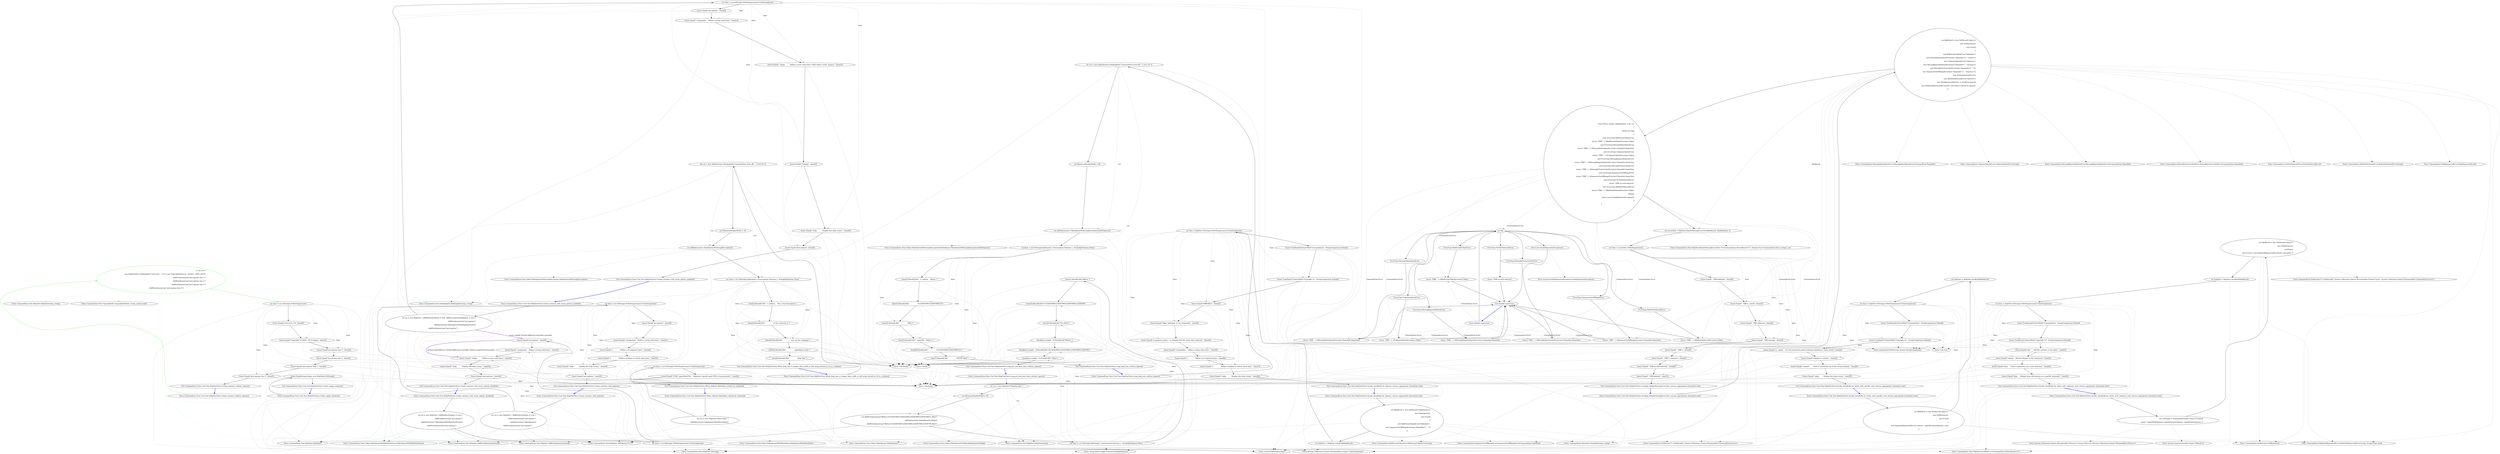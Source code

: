 digraph  {
d7 [cluster="CommandLine.Tests.Unit.Text.HelpTextTests.Create_instance_without_options()", color=green, community=0, label="-1: var sut =\r\n                new HelpText(new HeadingInfo(''Unit-tests'', ''2.0''), new CopyrightInfo(true, ''Author'', 2005, 2013))\r\n                    .AddPreOptionsLine(''pre-options line 1'')\r\n                    .AddPreOptionsLine(''pre-options line 2'')\r\n                    .AddPostOptionsLine(''post-options line 1'')\r\n                    .AddPostOptionsLine(''post-options line 2'')", span="26-31"];
d6 [cluster="CommandLine.Tests.Unit.Text.HelpTextTests.Create_instance_without_options()", label="Entry CommandLine.Tests.Unit.Text.HelpTextTests.Create_instance_without_options()", span="22-22"];
d8 [cluster="CommandLine.Tests.Unit.Text.HelpTextTests.Create_instance_without_options()", label="var lines = sut.ToString().ToNotEmptyLines()", span="34-34"];
d16 [cluster="CommandLine.Text.HelpText.HelpText(string, string)", label="Entry CommandLine.Text.HelpText.HelpText(string, string)", span="79-79"];
d17 [cluster="CommandLine.Text.HeadingInfo.HeadingInfo(string, string)", label="Entry CommandLine.Text.HeadingInfo.HeadingInfo(string, string)", span="26-26"];
d18 [cluster="CommandLine.Text.CopyrightInfo.CopyrightInfo(bool, string, params int[])", label="Entry CommandLine.Text.CopyrightInfo.CopyrightInfo(bool, string, params int[])", span="59-59"];
d19 [cluster="CommandLine.Text.HelpText.AddPreOptionsLine(string)", label="Entry CommandLine.Text.HelpText.AddPreOptionsLine(string)", span="332-332"];
d20 [cluster="CommandLine.Text.HelpText.AddPostOptionsLine(string)", label="Entry CommandLine.Text.HelpText.AddPostOptionsLine(string)", span="342-342"];
d15 [cluster="CommandLine.Tests.Unit.Text.HelpTextTests.Create_instance_without_options()", label="Exit CommandLine.Tests.Unit.Text.HelpTextTests.Create_instance_without_options()", span="22-22"];
d9 [cluster="CommandLine.Tests.Unit.Text.HelpTextTests.Create_instance_without_options()", label="Assert.Equal(''Unit-tests 2.0'', lines[0])", span="36-36"];
d4 [cluster="CommandLine.Text.HelpText.ToString()", label="Entry CommandLine.Text.HelpText.ToString()", span="436-436"];
d21 [cluster="string.ToNotEmptyLines()", label="Entry string.ToNotEmptyLines()", span="10-10"];
d10 [cluster="CommandLine.Tests.Unit.Text.HelpTextTests.Create_instance_without_options()", label="Assert.Equal(''Copyright (C) 2005 - 2013 Author'', lines[1])", span="37-37"];
d11 [cluster="CommandLine.Tests.Unit.Text.HelpTextTests.Create_instance_without_options()", label="Assert.Equal(''pre-options line 1'', lines[2])", span="38-38"];
d12 [cluster="CommandLine.Tests.Unit.Text.HelpTextTests.Create_instance_without_options()", label="Assert.Equal(''pre-options line 2'', lines[3])", span="39-39"];
d13 [cluster="CommandLine.Tests.Unit.Text.HelpTextTests.Create_instance_without_options()", label="Assert.Equal(''post-options line 1'', lines[4])", span="40-40"];
d14 [cluster="CommandLine.Tests.Unit.Text.HelpTextTests.Create_instance_without_options()", label="Assert.Equal(''post-options line 2'', lines[5])", span="41-41"];
d63 [cluster="CommandLine.Tests.Unit.Text.HelpTextTests.When_help_text_is_longer_than_width_it_will_wrap_around_as_if_in_a_column()", label="var sut = new HelpText(new HeadingInfo(''CommandLine.Tests.dll'', ''1.9.4.131''))", span="130-130"];
d78 [cluster="CommandLine.Tests.Unit.Text.HelpTextTests.Long_help_text_without_spaces()", label="var sut = new HelpText(new HeadingInfo(''CommandLine.Tests.dll'', ''1.9.4.131''))", span="150-150"];
d23 [cluster="CommandLine.Tests.Unit.Text.HelpTextTests.Create_instance_with_options()", label="var sut = new HelpText { AddDashesToOption = true }\r\n                .AddPreOptionsLine(''pre-options'')\r\n                .AddOptions(new FakeOptions())\r\n                .AddPostOptionsLine(''post-options'')", span="50-53"];
d36 [cluster="CommandLine.Tests.Unit.Text.HelpTextTests.Create_instance_with_enum_options_enabled()", label="var sut = new HelpText { AddDashesToOption = true, AddEnumValuesToHelpText = true }\r\n                .AddPreOptionsLine(''pre-options'')\r\n                .AddOptions(new FakeOptionsWithHelpTextEnum())\r\n                .AddPostOptionsLine(''post-options'')", span="72-75"];
d47 [cluster="CommandLine.Tests.Unit.Text.HelpTextTests.Create_instance_with_enum_options_disabled()", label="var sut = new HelpText { AddDashesToOption = true }\r\n                .AddPreOptionsLine(''pre-options'')\r\n                .AddOptions(new FakeOptionsWithHelpTextEnum())\r\n                .AddPostOptionsLine(''post-options'')", span="94-97"];
d93 [cluster="CommandLine.Tests.Unit.Text.HelpTextTests.Long_pre_and_post_lines_without_spaces()", label="sut.AddPreOptionsLine(''Before 0123456789012345678901234567890123456789012 After'')\r\n                .AddOptions(new FakeOptionsForHelp())\r\n                .AddPostOptionsLine(''Before 0123456789012345678901234567890123456789 After'')", span="172-174"];
d5 [cluster="Unk.Equal", label="Entry Unk.Equal", span=""];
d1 [cluster="CommandLine.Tests.Unit.Text.HelpTextTests.Create_empty_instance()", label="Assert.Equal(string.Empty, new HelpText().ToString())", span="18-18"];
d24 [cluster="CommandLine.Tests.Unit.Text.HelpTextTests.Create_instance_with_options()", label="var lines = sut.ToString().ToNotEmptyLines().TrimStringArray()", span="57-57"];
d37 [cluster="CommandLine.Tests.Unit.Text.HelpTextTests.Create_instance_with_enum_options_enabled()", label="var lines = sut.ToString().ToNotEmptyLines().TrimStringArray()", span="79-79"];
d48 [cluster="CommandLine.Tests.Unit.Text.HelpTextTests.Create_instance_with_enum_options_disabled()", label="var lines = sut.ToString().ToNotEmptyLines().TrimStringArray()", span="101-101"];
d57 [cluster="CommandLine.Tests.Unit.Text.HelpTextTests.When_defined_MetaValue_should_be_rendered()", label="var lines = sut.ToString().ToNotEmptyLines().TrimStringArray()", span="119-119"];
d66 [cluster="CommandLine.Tests.Unit.Text.HelpTextTests.When_help_text_is_longer_than_width_it_will_wrap_around_as_if_in_a_column()", label="var lines = sut.ToString().Split(new[] { Environment.NewLine }, StringSplitOptions.None)", span="135-135"];
d81 [cluster="CommandLine.Tests.Unit.Text.HelpTextTests.Long_help_text_without_spaces()", label="var lines = sut.ToString().Split(new[] { Environment.NewLine }, StringSplitOptions.None)", span="155-155"];
d94 [cluster="CommandLine.Tests.Unit.Text.HelpTextTests.Long_pre_and_post_lines_without_spaces()", label="var lines = sut.ToString().Split(new[] { Environment.NewLine }, StringSplitOptions.None)", span="177-177"];
d155 [cluster="CommandLine.Tests.Unit.Text.HelpTextTests.Invoke_AutoBuild_for_Options_returns_appropriate_formatted_text()", label="var lines = helpText.ToString().ToNotEmptyLines().TrimStringArray()", span="265-265"];
d172 [cluster="CommandLine.Tests.Unit.Text.HelpTextTests.Invoke_AutoBuild_for_Verbs_with_specific_verb_returns_appropriate_formatted_text()", label="var lines = helpText.ToString().ToNotEmptyLines().TrimStringArray()", span="294-294"];
d184 [cluster="CommandLine.Tests.Unit.Text.HelpTextTests.Invoke_AutoBuild_for_Verbs_with_unknown_verb_returns_appropriate_formatted_text()", label="var lines = helpText.ToString().ToNotEmptyLines().TrimStringArray()", span="320-320"];
d107 [cluster="CommandLine.Tests.Unit.Text.HelpTextTests.Invoking_RenderParsingErrorsText_returns_appropriate_formatted_text()", label="var lines = errorsText.ToNotEmptyLines()", span="236-236"];
d62 [cluster="CommandLine.Tests.Unit.Text.HelpTextTests.When_help_text_is_longer_than_width_it_will_wrap_around_as_if_in_a_column()", label="Entry CommandLine.Tests.Unit.Text.HelpTextTests.When_help_text_is_longer_than_width_it_will_wrap_around_as_if_in_a_column()", span="126-126"];
d64 [cluster="CommandLine.Tests.Unit.Text.HelpTextTests.When_help_text_is_longer_than_width_it_will_wrap_around_as_if_in_a_column()", label="sut.MaximumDisplayWidth = 40", span="131-131"];
d60 [cluster="CommandLine.Text.HelpText.HelpText(string)", label="Entry CommandLine.Text.HelpText.HelpText(string)", span="56-56"];
d65 [cluster="CommandLine.Tests.Unit.Text.HelpTextTests.When_help_text_is_longer_than_width_it_will_wrap_around_as_if_in_a_column()", label="sut.AddOptions(new FakeOptionsWithLongDescription())", span="132-132"];
d77 [cluster="CommandLine.Tests.Unit.Text.HelpTextTests.Long_help_text_without_spaces()", label="Entry CommandLine.Tests.Unit.Text.HelpTextTests.Long_help_text_without_spaces()", span="146-146"];
d79 [cluster="CommandLine.Tests.Unit.Text.HelpTextTests.Long_help_text_without_spaces()", label="sut.MaximumDisplayWidth = 40", span="151-151"];
d80 [cluster="CommandLine.Tests.Unit.Text.HelpTextTests.Long_help_text_without_spaces()", label="sut.AddOptions(new FakeOptionsWithLongDescriptionAndNoSpaces())", span="152-152"];
d22 [cluster="CommandLine.Tests.Unit.Text.HelpTextTests.Create_instance_with_options()", label="Entry CommandLine.Tests.Unit.Text.HelpTextTests.Create_instance_with_options()", span="46-46"];
d3 [cluster="CommandLine.Text.HelpText.HelpText()", label="Entry CommandLine.Text.HelpText.HelpText()", span="33-33"];
d32 [cluster="CommandLine.Tests.Fakes.FakeOptions.FakeOptions()", label="Entry CommandLine.Tests.Fakes.FakeOptions.FakeOptions()", span="6-6"];
d33 [cluster="CommandLine.Text.HelpText.AddOptions<T>(T)", label="Entry CommandLine.Text.HelpText.AddOptions<T>(T)", span="352-352"];
d35 [cluster="CommandLine.Tests.Unit.Text.HelpTextTests.Create_instance_with_enum_options_enabled()", label="Entry CommandLine.Tests.Unit.Text.HelpTextTests.Create_instance_with_enum_options_enabled()", span="68-68"];
d45 [cluster="CommandLine.Tests.Fakes.FakeOptionsWithHelpTextEnum.FakeOptionsWithHelpTextEnum()", label="Entry CommandLine.Tests.Fakes.FakeOptionsWithHelpTextEnum.FakeOptionsWithHelpTextEnum()", span="11-11"];
d49 [cluster="CommandLine.Tests.Unit.Text.HelpTextTests.Create_instance_with_enum_options_disabled()", label="Assert.Equal(''pre-options'', lines[0])", span="102-102"];
d46 [cluster="CommandLine.Tests.Unit.Text.HelpTextTests.Create_instance_with_enum_options_disabled()", label="Entry CommandLine.Tests.Unit.Text.HelpTextTests.Create_instance_with_enum_options_disabled()", span="90-90"];
d91 [cluster="CommandLine.Tests.Unit.Text.HelpTextTests.Long_pre_and_post_lines_without_spaces()", label="var sut = new HelpText(''Heading Info.'')", span="170-170"];
d92 [cluster="CommandLine.Tests.Unit.Text.HelpTextTests.Long_pre_and_post_lines_without_spaces()", label="sut.MaximumDisplayWidth = 40", span="171-171"];
d102 [cluster="CommandLine.Tests.Fakes.FakeOptionsForHelp.FakeOptionsForHelp()", label="Entry CommandLine.Tests.Fakes.FakeOptionsForHelp.FakeOptionsForHelp()", span="4-4"];
d25 [cluster="CommandLine.Tests.Unit.Text.HelpTextTests.Create_instance_with_options()", label="Assert.Equal(''pre-options'', lines[0])", span="58-58"];
d26 [cluster="CommandLine.Tests.Unit.Text.HelpTextTests.Create_instance_with_options()", label="Assert.Equal(''--stringvalue    Define a string value here.'', lines[1])", span="59-59"];
d27 [cluster="CommandLine.Tests.Unit.Text.HelpTextTests.Create_instance_with_options()", label="Assert.Equal(''-i               Define a int sequence here.'', lines[2])", span="60-60"];
d28 [cluster="CommandLine.Tests.Unit.Text.HelpTextTests.Create_instance_with_options()", label="Assert.Equal(''-x               Define a boolean or switch value here.'', lines[3])", span="61-61"];
d29 [cluster="CommandLine.Tests.Unit.Text.HelpTextTests.Create_instance_with_options()", label="Assert.Equal(''--help           Display this help screen.'', lines[4])", span="62-62"];
d30 [cluster="CommandLine.Tests.Unit.Text.HelpTextTests.Create_instance_with_options()", label="Assert.Equal(''post-options'', lines[5])", span="63-63"];
d38 [cluster="CommandLine.Tests.Unit.Text.HelpTextTests.Create_instance_with_enum_options_enabled()", label="Assert.Equal(''pre-options'', lines[0])", span="80-80"];
d39 [cluster="CommandLine.Tests.Unit.Text.HelpTextTests.Create_instance_with_enum_options_enabled()", label="Assert.Equal(''--stringvalue    Define a string value here.'', lines[1])", span="81-81"];
d40 [cluster="CommandLine.Tests.Unit.Text.HelpTextTests.Create_instance_with_enum_options_enabled()", label="Assert.Equal(''--shape          Define a enum value here. Valid values: Circle, Square,'', lines[2])", span="82-82"];
d41 [cluster="CommandLine.Tests.Unit.Text.HelpTextTests.Create_instance_with_enum_options_enabled()", label="Assert.Equal(''Triangle'', lines[3])", span="83-83"];
d42 [cluster="CommandLine.Tests.Unit.Text.HelpTextTests.Create_instance_with_enum_options_enabled()", label="Assert.Equal(''--help           Display this help screen.'', lines[4])", span="84-84"];
d43 [cluster="CommandLine.Tests.Unit.Text.HelpTextTests.Create_instance_with_enum_options_enabled()", label="Assert.Equal(''post-options'', lines[5])", span="85-85"];
d50 [cluster="CommandLine.Tests.Unit.Text.HelpTextTests.Create_instance_with_enum_options_disabled()", label="Assert.Equal(''--stringvalue    Define a string value here.'', lines[1])", span="103-103"];
d51 [cluster="CommandLine.Tests.Unit.Text.HelpTextTests.Create_instance_with_enum_options_disabled()", label="Assert.Equal(''--shape          Define a enum value here.'', lines[2])", span="104-104"];
d52 [cluster="CommandLine.Tests.Unit.Text.HelpTextTests.Create_instance_with_enum_options_disabled()", label="Assert.Equal(''--help           Display this help screen.'', lines[3])", span="105-105"];
d53 [cluster="CommandLine.Tests.Unit.Text.HelpTextTests.Create_instance_with_enum_options_disabled()", label="Assert.Equal(''post-options'', lines[4])", span="106-106"];
d58 [cluster="CommandLine.Tests.Unit.Text.HelpTextTests.When_defined_MetaValue_should_be_rendered()", label="Assert.Equal(''i FILE, input-file=FILE    Required. Specify input FILE to be processed.'', lines[2])", span="121-121"];
d108 [cluster="CommandLine.Tests.Unit.Text.HelpTextTests.Invoking_RenderParsingErrorsText_returns_appropriate_formatted_text()", label="Assert.Equal(''  ERR badtoken'', lines[0])", span="238-238"];
d109 [cluster="CommandLine.Tests.Unit.Text.HelpTextTests.Invoking_RenderParsingErrorsText_returns_appropriate_formatted_text()", label="Assert.Equal(''  ERR x, switch'', lines[1])", span="239-239"];
d110 [cluster="CommandLine.Tests.Unit.Text.HelpTextTests.Invoking_RenderParsingErrorsText_returns_appropriate_formatted_text()", label="Assert.Equal(''  ERR unknown'', lines[2])", span="240-240"];
d111 [cluster="CommandLine.Tests.Unit.Text.HelpTextTests.Invoking_RenderParsingErrorsText_returns_appropriate_formatted_text()", label="Assert.Equal(''  ERR missing'', lines[3])", span="241-241"];
d112 [cluster="CommandLine.Tests.Unit.Text.HelpTextTests.Invoking_RenderParsingErrorsText_returns_appropriate_formatted_text()", label="Assert.Equal(''  ERR z'', lines[4])", span="242-242"];
d113 [cluster="CommandLine.Tests.Unit.Text.HelpTextTests.Invoking_RenderParsingErrorsText_returns_appropriate_formatted_text()", label="Assert.Equal(''  ERR s, sequence'', lines[5])", span="243-243"];
d114 [cluster="CommandLine.Tests.Unit.Text.HelpTextTests.Invoking_RenderParsingErrorsText_returns_appropriate_formatted_text()", label="Assert.Equal(''  ERR no-verb-selected'', lines[6])", span="244-244"];
d115 [cluster="CommandLine.Tests.Unit.Text.HelpTextTests.Invoking_RenderParsingErrorsText_returns_appropriate_formatted_text()", label="Assert.Equal(''  ERR badverb'', lines[7])", span="245-245"];
d158 [cluster="CommandLine.Tests.Unit.Text.HelpTextTests.Invoke_AutoBuild_for_Options_returns_appropriate_formatted_text()", label="Assert.Equal(''ERROR(S):'', lines[2])", span="269-269"];
d159 [cluster="CommandLine.Tests.Unit.Text.HelpTextTests.Invoke_AutoBuild_for_Options_returns_appropriate_formatted_text()", label="Assert.Equal(''Token 'badtoken' is not recognized.'', lines[3])", span="270-270"];
d160 [cluster="CommandLine.Tests.Unit.Text.HelpTextTests.Invoke_AutoBuild_for_Options_returns_appropriate_formatted_text()", label="Assert.Equal(''A sequence option 'i' is defined with few items than required.'', lines[4])", span="271-271"];
d161 [cluster="CommandLine.Tests.Unit.Text.HelpTextTests.Invoke_AutoBuild_for_Options_returns_appropriate_formatted_text()", label="Assert.Equal(''--stringvalue    Define a string value here.'', lines[5])", span="272-272"];
d162 [cluster="CommandLine.Tests.Unit.Text.HelpTextTests.Invoke_AutoBuild_for_Options_returns_appropriate_formatted_text()", label="Assert.Equal(''-i               Define a int sequence here.'', lines[6])", span="273-273"];
d163 [cluster="CommandLine.Tests.Unit.Text.HelpTextTests.Invoke_AutoBuild_for_Options_returns_appropriate_formatted_text()", label="Assert.Equal(''-x               Define a boolean or switch value here.'', lines[7])", span="274-274"];
d164 [cluster="CommandLine.Tests.Unit.Text.HelpTextTests.Invoke_AutoBuild_for_Options_returns_appropriate_formatted_text()", label="Assert.Equal(''--help           Display this help screen.'', lines[8])", span="275-275"];
d175 [cluster="CommandLine.Tests.Unit.Text.HelpTextTests.Invoke_AutoBuild_for_Verbs_with_specific_verb_returns_appropriate_formatted_text()", label="Assert.Equal(''-p, --patch    Use the interactive patch selection interface to chose which'', lines[2])", span="298-298"];
d176 [cluster="CommandLine.Tests.Unit.Text.HelpTextTests.Invoke_AutoBuild_for_Verbs_with_specific_verb_returns_appropriate_formatted_text()", label="Assert.Equal(''changes to commit.'', lines[3])", span="299-299"];
d177 [cluster="CommandLine.Tests.Unit.Text.HelpTextTests.Invoke_AutoBuild_for_Verbs_with_specific_verb_returns_appropriate_formatted_text()", label="Assert.Equal(''--amend        Used to amend the tip of the current branch.'', lines[4])", span="300-300"];
d178 [cluster="CommandLine.Tests.Unit.Text.HelpTextTests.Invoke_AutoBuild_for_Verbs_with_specific_verb_returns_appropriate_formatted_text()", label="Assert.Equal(''--help         Display this help screen.'', lines[5])", span="301-301"];
d187 [cluster="CommandLine.Tests.Unit.Text.HelpTextTests.Invoke_AutoBuild_for_Verbs_with_unknown_verb_returns_appropriate_formatted_text()", label="Assert.Equal(''add       Add file contents to the index.'', lines[2])", span="324-324"];
d188 [cluster="CommandLine.Tests.Unit.Text.HelpTextTests.Invoke_AutoBuild_for_Verbs_with_unknown_verb_returns_appropriate_formatted_text()", label="Assert.Equal(''commit    Record changes to the repository.'', lines[3])", span="325-325"];
d189 [cluster="CommandLine.Tests.Unit.Text.HelpTextTests.Invoke_AutoBuild_for_Verbs_with_unknown_verb_returns_appropriate_formatted_text()", label="Assert.Equal(''clone     Clone a repository into a new directory.'', lines[4])", span="326-326"];
d190 [cluster="CommandLine.Tests.Unit.Text.HelpTextTests.Invoke_AutoBuild_for_Verbs_with_unknown_verb_returns_appropriate_formatted_text()", label="Assert.Equal(''help      Display more information on a specific command.'', lines[5])", span="327-327"];
d0 [cluster="CommandLine.Tests.Unit.Text.HelpTextTests.Create_empty_instance()", label="Entry CommandLine.Tests.Unit.Text.HelpTextTests.Create_empty_instance()", span="16-16"];
d2 [cluster="CommandLine.Tests.Unit.Text.HelpTextTests.Create_empty_instance()", label="Exit CommandLine.Tests.Unit.Text.HelpTextTests.Create_empty_instance()", span="16-16"];
d34 [cluster="System.Collections.Generic.IEnumerable<string>.TrimStringArray()", label="Entry System.Collections.Generic.IEnumerable<string>.TrimStringArray()", span="15-15"];
d56 [cluster="CommandLine.Tests.Unit.Text.HelpTextTests.When_defined_MetaValue_should_be_rendered()", label="var sut = new HelpText(''Meta Value.'')\r\n                .AddOptions(new FakeOptionsWithMetaValue())", span="115-116"];
d67 [cluster="CommandLine.Tests.Unit.Text.HelpTextTests.When_help_text_is_longer_than_width_it_will_wrap_around_as_if_in_a_column()", label="lines[2].Should().Be(''  v, verbose    This is the description'')", span="136-136"];
d74 [cluster="string.Split(string[], System.StringSplitOptions)", label="Entry string.Split(string[], System.StringSplitOptions)", span="0-0"];
d68 [cluster="CommandLine.Tests.Unit.Text.HelpTextTests.When_help_text_is_longer_than_width_it_will_wrap_around_as_if_in_a_column()", label="lines[3].Should().Be(''                of the verbosity to '')", span="138-138"];
d69 [cluster="CommandLine.Tests.Unit.Text.HelpTextTests.When_help_text_is_longer_than_width_it_will_wrap_around_as_if_in_a_column()", label="lines[4].Should().Be(''                test out the wrapping '')", span="139-139"];
d70 [cluster="CommandLine.Tests.Unit.Text.HelpTextTests.When_help_text_is_longer_than_width_it_will_wrap_around_as_if_in_a_column()", label="lines[5].Should().Be(''                capabilities of the '')", span="140-140"];
d71 [cluster="CommandLine.Tests.Unit.Text.HelpTextTests.When_help_text_is_longer_than_width_it_will_wrap_around_as_if_in_a_column()", label="lines[6].Should().Be(''                Help Text.'')", span="141-141"];
d82 [cluster="CommandLine.Tests.Unit.Text.HelpTextTests.Long_help_text_without_spaces()", label="lines[2].Should().Be(''  v, verbose    Before '')", span="156-156"];
d83 [cluster="CommandLine.Tests.Unit.Text.HelpTextTests.Long_help_text_without_spaces()", label="lines[3].Should().Be(''                012345678901234567890123'')", span="157-157"];
d84 [cluster="CommandLine.Tests.Unit.Text.HelpTextTests.Long_help_text_without_spaces()", label="lines[4].Should().Be(''                After'')", span="158-158"];
d85 [cluster="CommandLine.Tests.Unit.Text.HelpTextTests.Long_help_text_without_spaces()", label="lines[5].Should().Be(''  input-file    Before '')", span="159-159"];
d86 [cluster="CommandLine.Tests.Unit.Text.HelpTextTests.Long_help_text_without_spaces()", label="lines[6].Should().Be(''                012345678901234567890123'')", span="160-160"];
d87 [cluster="CommandLine.Tests.Unit.Text.HelpTextTests.Long_help_text_without_spaces()", label="lines[7].Should().Be(''                456789 After'')", span="161-161"];
d95 [cluster="CommandLine.Tests.Unit.Text.HelpTextTests.Long_pre_and_post_lines_without_spaces()", label="lines[1].Should().Be(''Before '')", span="178-178"];
d96 [cluster="CommandLine.Tests.Unit.Text.HelpTextTests.Long_pre_and_post_lines_without_spaces()", label="lines[2].Should().Be(''0123456789012345678901234567890123456789'')", span="179-179"];
d97 [cluster="CommandLine.Tests.Unit.Text.HelpTextTests.Long_pre_and_post_lines_without_spaces()", label="lines[3].Should().Be(''012 After'')", span="180-180"];
d98 [cluster="CommandLine.Tests.Unit.Text.HelpTextTests.Long_pre_and_post_lines_without_spaces()", label="lines[lines.Length - 3].Should().Be(''Before '')", span="181-181"];
d99 [cluster="CommandLine.Tests.Unit.Text.HelpTextTests.Long_pre_and_post_lines_without_spaces()", label="lines[lines.Length - 2].Should().Be(''0123456789012345678901234567890123456789'')", span="182-182"];
d100 [cluster="CommandLine.Tests.Unit.Text.HelpTextTests.Long_pre_and_post_lines_without_spaces()", label="lines[lines.Length - 1].Should().Be('' After'')", span="183-183"];
d154 [cluster="CommandLine.Tests.Unit.Text.HelpTextTests.Invoke_AutoBuild_for_Options_returns_appropriate_formatted_text()", label="var helpText = HelpText.AutoBuild(fakeResult)", span="262-262"];
d156 [cluster="CommandLine.Tests.Unit.Text.HelpTextTests.Invoke_AutoBuild_for_Options_returns_appropriate_formatted_text()", label="Assert.True(lines[0].StartsWith(''CommandLine'', StringComparison.Ordinal))", span="267-267"];
d157 [cluster="CommandLine.Tests.Unit.Text.HelpTextTests.Invoke_AutoBuild_for_Options_returns_appropriate_formatted_text()", label="Assert.True(lines[1].StartsWith(''Copyright (c)'', StringComparison.Ordinal))", span="268-268"];
d171 [cluster="CommandLine.Tests.Unit.Text.HelpTextTests.Invoke_AutoBuild_for_Verbs_with_specific_verb_returns_appropriate_formatted_text()", label="var helpText = HelpText.AutoBuild(fakeResult)", span="291-291"];
d173 [cluster="CommandLine.Tests.Unit.Text.HelpTextTests.Invoke_AutoBuild_for_Verbs_with_specific_verb_returns_appropriate_formatted_text()", label="Assert.True(lines[0].StartsWith(''CommandLine'', StringComparison.Ordinal))", span="296-296"];
d174 [cluster="CommandLine.Tests.Unit.Text.HelpTextTests.Invoke_AutoBuild_for_Verbs_with_specific_verb_returns_appropriate_formatted_text()", label="Assert.True(lines[1].StartsWith(''Copyright (c)'', StringComparison.Ordinal))", span="297-297"];
d183 [cluster="CommandLine.Tests.Unit.Text.HelpTextTests.Invoke_AutoBuild_for_Verbs_with_unknown_verb_returns_appropriate_formatted_text()", label="var helpText = HelpText.AutoBuild(fakeResult)", span="317-317"];
d185 [cluster="CommandLine.Tests.Unit.Text.HelpTextTests.Invoke_AutoBuild_for_Verbs_with_unknown_verb_returns_appropriate_formatted_text()", label="Assert.True(lines[0].StartsWith(''CommandLine'', StringComparison.Ordinal))", span="322-322"];
d186 [cluster="CommandLine.Tests.Unit.Text.HelpTextTests.Invoke_AutoBuild_for_Verbs_with_unknown_verb_returns_appropriate_formatted_text()", label="Assert.True(lines[1].StartsWith(''Copyright (c)'', StringComparison.Ordinal))", span="323-323"];
d106 [cluster="CommandLine.Tests.Unit.Text.HelpTextTests.Invoking_RenderParsingErrorsText_returns_appropriate_formatted_text()", label="var errorsText = HelpText.RenderParsingErrorsText(fakeResult, fakeRenderer, 2)", span="233-233"];
d72 [cluster="CommandLine.Tests.Unit.Text.HelpTextTests.When_help_text_is_longer_than_width_it_will_wrap_around_as_if_in_a_column()", label="Exit CommandLine.Tests.Unit.Text.HelpTextTests.When_help_text_is_longer_than_width_it_will_wrap_around_as_if_in_a_column()", span="126-126"];
d73 [cluster="CommandLine.Tests.Fakes.FakeOptionsWithLongDescription.FakeOptionsWithLongDescription()", label="Entry CommandLine.Tests.Fakes.FakeOptionsWithLongDescription.FakeOptionsWithLongDescription()", span="22-22"];
d88 [cluster="CommandLine.Tests.Unit.Text.HelpTextTests.Long_help_text_without_spaces()", label="Exit CommandLine.Tests.Unit.Text.HelpTextTests.Long_help_text_without_spaces()", span="146-146"];
d89 [cluster="CommandLine.Tests.Fakes.FakeOptionsWithLongDescriptionAndNoSpaces.FakeOptionsWithLongDescriptionAndNoSpaces()", label="Entry CommandLine.Tests.Fakes.FakeOptionsWithLongDescriptionAndNoSpaces.FakeOptionsWithLongDescriptionAndNoSpaces()", span="31-31"];
d31 [cluster="CommandLine.Tests.Unit.Text.HelpTextTests.Create_instance_with_options()", label="Exit CommandLine.Tests.Unit.Text.HelpTextTests.Create_instance_with_options()", span="46-46"];
d153 [cluster="CommandLine.Tests.Unit.Text.HelpTextTests.Invoke_AutoBuild_for_Options_returns_appropriate_formatted_text()", label="var fakeResult = new NotParsed<FakeOptions>(\r\n                new FakeOptions(),\r\n                new Error[]\r\n                    {\r\n                        new BadFormatTokenError(''badtoken''),\r\n                        new SequenceOutOfRangeError(new NameInfo(''i'', ''''))\r\n                    })", span="253-259"];
d44 [cluster="CommandLine.Tests.Unit.Text.HelpTextTests.Create_instance_with_enum_options_enabled()", label="Exit CommandLine.Tests.Unit.Text.HelpTextTests.Create_instance_with_enum_options_enabled()", span="68-68"];
d54 [cluster="CommandLine.Tests.Unit.Text.HelpTextTests.Create_instance_with_enum_options_disabled()", label="Exit CommandLine.Tests.Unit.Text.HelpTextTests.Create_instance_with_enum_options_disabled()", span="90-90"];
d90 [cluster="CommandLine.Tests.Unit.Text.HelpTextTests.Long_pre_and_post_lines_without_spaces()", label="Entry CommandLine.Tests.Unit.Text.HelpTextTests.Long_pre_and_post_lines_without_spaces()", span="166-166"];
d59 [cluster="CommandLine.Tests.Unit.Text.HelpTextTests.When_defined_MetaValue_should_be_rendered()", label="Exit CommandLine.Tests.Unit.Text.HelpTextTests.When_defined_MetaValue_should_be_rendered()", span="111-111"];
d116 [cluster="CommandLine.Tests.Unit.Text.HelpTextTests.Invoking_RenderParsingErrorsText_returns_appropriate_formatted_text()", label="Exit CommandLine.Tests.Unit.Text.HelpTextTests.Invoking_RenderParsingErrorsText_returns_appropriate_formatted_text()", span="189-189"];
d165 [cluster="CommandLine.Tests.Unit.Text.HelpTextTests.Invoke_AutoBuild_for_Options_returns_appropriate_formatted_text()", label="Exit CommandLine.Tests.Unit.Text.HelpTextTests.Invoke_AutoBuild_for_Options_returns_appropriate_formatted_text()", span="250-250"];
d179 [cluster="CommandLine.Tests.Unit.Text.HelpTextTests.Invoke_AutoBuild_for_Verbs_with_specific_verb_returns_appropriate_formatted_text()", label="Exit CommandLine.Tests.Unit.Text.HelpTextTests.Invoke_AutoBuild_for_Verbs_with_specific_verb_returns_appropriate_formatted_text()", span="280-280"];
d191 [cluster="CommandLine.Tests.Unit.Text.HelpTextTests.Invoke_AutoBuild_for_Verbs_with_unknown_verb_returns_appropriate_formatted_text()", label="Exit CommandLine.Tests.Unit.Text.HelpTextTests.Invoke_AutoBuild_for_Verbs_with_unknown_verb_returns_appropriate_formatted_text()", span="306-306"];
d55 [cluster="CommandLine.Tests.Unit.Text.HelpTextTests.When_defined_MetaValue_should_be_rendered()", label="Entry CommandLine.Tests.Unit.Text.HelpTextTests.When_defined_MetaValue_should_be_rendered()", span="111-111"];
d61 [cluster="CommandLine.Tests.Fakes.FakeOptionsWithMetaValue.FakeOptionsWithMetaValue()", label="Entry CommandLine.Tests.Fakes.FakeOptionsWithMetaValue.FakeOptionsWithMetaValue()", span="4-4"];
d75 [cluster="Unk.Should", label="Entry Unk.Should", span=""];
d76 [cluster="Unk.Be", label="Entry Unk.Be", span=""];
d101 [cluster="CommandLine.Tests.Unit.Text.HelpTextTests.Long_pre_and_post_lines_without_spaces()", label="Exit CommandLine.Tests.Unit.Text.HelpTextTests.Long_pre_and_post_lines_without_spaces()", span="166-166"];
d166 [cluster="CommandLine.Text.HelpText.AutoBuild<T>(CommandLine.ParserResult<T>)", label="Entry CommandLine.Text.HelpText.AutoBuild<T>(CommandLine.ParserResult<T>)", span="257-257"];
d167 [cluster="string.StartsWith(string, System.StringComparison)", label="Entry string.StartsWith(string, System.StringComparison)", span="0-0"];
d168 [cluster="Unk.True", label="Entry Unk.True", span=""];
d170 [cluster="CommandLine.Tests.Unit.Text.HelpTextTests.Invoke_AutoBuild_for_Verbs_with_specific_verb_returns_appropriate_formatted_text()", label="var fakeResult = new NotParsed<object>(\r\n                new NullInstance(),\r\n                new Error[]\r\n                    {\r\n                        new HelpVerbRequestedError(''commit'', typeof(CommitOptions), true)\r\n                    })", span="283-288"];
d182 [cluster="CommandLine.Tests.Unit.Text.HelpTextTests.Invoke_AutoBuild_for_Verbs_with_unknown_verb_returns_appropriate_formatted_text()", label="var fakeResult = new NotParsed<object>(\r\n                new NullInstance(),\r\n                verbTypes,\r\n                new Error[] { new HelpVerbRequestedError(null, null, false) })", span="311-314"];
d104 [cluster="CommandLine.Tests.Unit.Text.HelpTextTests.Invoking_RenderParsingErrorsText_returns_appropriate_formatted_text()", label="var fakeResult = new NotParsed<object>(\r\n                new NullInstance(),\r\n                new Error[]\r\n                    {\r\n                        new BadFormatTokenError(''badtoken''),\r\n                        new MissingValueOptionError(new NameInfo(''x'', ''switch'')),\r\n                        new UnknownOptionError(''unknown''),\r\n                        new MissingRequiredOptionError(new NameInfo('''', ''missing'')),\r\n                        new MutuallyExclusiveSetError(new NameInfo(''z'', '''')),\r\n                        new SequenceOutOfRangeError(new NameInfo(''s'', ''sequence'')),\r\n                        new NoVerbSelectedError(),\r\n                        new BadVerbSelectedError(''badverb''),\r\n                        new HelpRequestedError(), // should be ignored\r\n                        new HelpVerbRequestedError(null, null, false) // should be ignored \r\n                    })", span="192-206"];
d105 [cluster="CommandLine.Tests.Unit.Text.HelpTextTests.Invoking_RenderParsingErrorsText_returns_appropriate_formatted_text()", label="Func<Error, string> fakeRenderer = err =>\r\n                {\r\n                    switch (err.Tag)\r\n                    {\r\n                        case ErrorType.BadFormatTokenError:\r\n                            return ''ERR '' + ((BadFormatTokenError)err).Token;\r\n                        case ErrorType.MissingValueOptionError:\r\n                            return ''ERR '' + ((MissingValueOptionError)err).NameInfo.NameText;\r\n                        case ErrorType.UnknownOptionError:\r\n                            return ''ERR '' + ((UnknownOptionError)err).Token;\r\n                        case ErrorType.MissingRequiredOptionError:\r\n                            return ''ERR '' + ((MissingRequiredOptionError)err).NameInfo.NameText;\r\n                        case ErrorType.MutuallyExclusiveSetError:\r\n                            return ''ERR '' + ((MutuallyExclusiveSetError)err).NameInfo.NameText;\r\n                        case ErrorType.SequenceOutOfRangeError:\r\n                            return ''ERR '' + ((SequenceOutOfRangeError)err).NameInfo.NameText;\r\n                        case ErrorType.NoVerbSelectedError:\r\n                            return ''ERR no-verb-selected'';\r\n                        case ErrorType.BadVerbSelectedError:\r\n                            return ''ERR '' + ((BadVerbSelectedError)err).Token;\r\n                        default:\r\n                            throw new InvalidOperationException();\r\n                    }\r\n                }", span="207-230"];
d130 [cluster="CommandLine.Text.HelpText.RenderParsingErrorsText<T>(CommandLine.ParserResult<T>, System.Func<CommandLine.Error, string>, int)", label="Entry CommandLine.Text.HelpText.RenderParsingErrorsText<T>(CommandLine.ParserResult<T>, System.Func<CommandLine.Error, string>, int)", span="408-408"];
d152 [cluster="CommandLine.Tests.Unit.Text.HelpTextTests.Invoke_AutoBuild_for_Options_returns_appropriate_formatted_text()", label="Entry CommandLine.Tests.Unit.Text.HelpTextTests.Invoke_AutoBuild_for_Options_returns_appropriate_formatted_text()", span="250-250"];
d117 [cluster="CommandLine.NotParsed<T>.NotParsed(T, System.Collections.Generic.IEnumerable<CommandLine.Error>)", label="Entry CommandLine.NotParsed<T>.NotParsed(T, System.Collections.Generic.IEnumerable<CommandLine.Error>)", span="142-142"];
d119 [cluster="CommandLine.BadFormatTokenError.BadFormatTokenError(string)", label="Entry CommandLine.BadFormatTokenError.BadFormatTokenError(string)", span="196-196"];
d125 [cluster="CommandLine.SequenceOutOfRangeError.SequenceOutOfRangeError(CommandLine.NameInfo)", label="Entry CommandLine.SequenceOutOfRangeError.SequenceOutOfRangeError(CommandLine.NameInfo)", span="324-324"];
d121 [cluster="CommandLine.NameInfo.NameInfo(string, string)", label="Entry CommandLine.NameInfo.NameInfo(string, string)", span="20-20"];
d103 [cluster="CommandLine.Tests.Unit.Text.HelpTextTests.Invoking_RenderParsingErrorsText_returns_appropriate_formatted_text()", label="Entry CommandLine.Tests.Unit.Text.HelpTextTests.Invoking_RenderParsingErrorsText_returns_appropriate_formatted_text()", span="189-189"];
d169 [cluster="CommandLine.Tests.Unit.Text.HelpTextTests.Invoke_AutoBuild_for_Verbs_with_specific_verb_returns_appropriate_formatted_text()", label="Entry CommandLine.Tests.Unit.Text.HelpTextTests.Invoke_AutoBuild_for_Verbs_with_specific_verb_returns_appropriate_formatted_text()", span="280-280"];
d180 [cluster="CommandLine.Tests.Unit.Text.HelpTextTests.Invoke_AutoBuild_for_Verbs_with_unknown_verb_returns_appropriate_formatted_text()", label="Entry CommandLine.Tests.Unit.Text.HelpTextTests.Invoke_AutoBuild_for_Verbs_with_unknown_verb_returns_appropriate_formatted_text()", span="306-306"];
d118 [cluster="CommandLine.NullInstance.NullInstance()", label="Entry CommandLine.NullInstance.NullInstance()", span="9-9"];
d129 [cluster="CommandLine.HelpVerbRequestedError.HelpVerbRequestedError(string, System.Type, bool)", label="Entry CommandLine.HelpVerbRequestedError.HelpVerbRequestedError(string, System.Type, bool)", span="372-372"];
d181 [cluster="CommandLine.Tests.Unit.Text.HelpTextTests.Invoke_AutoBuild_for_Verbs_with_unknown_verb_returns_appropriate_formatted_text()", label="var verbTypes = Enumerable.Empty<Type>().Concat(\r\n                new[] { typeof(AddOptions), typeof(CommitOptions), typeof(CloneOptions) })", span="309-310"];
d194 [cluster="CommandLine.NotParsed<T>.NotParsed(T, System.Collections.Generic.IEnumerable<System.Type>, System.Collections.Generic.IEnumerable<CommandLine.Error>)", label="Entry CommandLine.NotParsed<T>.NotParsed(T, System.Collections.Generic.IEnumerable<System.Type>, System.Collections.Generic.IEnumerable<CommandLine.Error>)", span="136-136"];
d120 [cluster="CommandLine.MissingValueOptionError.MissingValueOptionError(CommandLine.NameInfo)", label="Entry CommandLine.MissingValueOptionError.MissingValueOptionError(CommandLine.NameInfo)", span="269-269"];
d122 [cluster="CommandLine.UnknownOptionError.UnknownOptionError(string)", label="Entry CommandLine.UnknownOptionError.UnknownOptionError(string)", span="280-280"];
d123 [cluster="CommandLine.MissingRequiredOptionError.MissingRequiredOptionError(CommandLine.NameInfo)", label="Entry CommandLine.MissingRequiredOptionError.MissingRequiredOptionError(CommandLine.NameInfo)", span="291-291"];
d124 [cluster="CommandLine.MutuallyExclusiveSetError.MutuallyExclusiveSetError(CommandLine.NameInfo)", label="Entry CommandLine.MutuallyExclusiveSetError.MutuallyExclusiveSetError(CommandLine.NameInfo)", span="302-302"];
d126 [cluster="CommandLine.NoVerbSelectedError.NoVerbSelectedError()", label="Entry CommandLine.NoVerbSelectedError.NoVerbSelectedError()", span="410-410"];
d127 [cluster="CommandLine.BadVerbSelectedError.BadVerbSelectedError(string)", label="Entry CommandLine.BadVerbSelectedError.BadVerbSelectedError(string)", span="346-346"];
d128 [cluster="CommandLine.HelpRequestedError.HelpRequestedError()", label="Entry CommandLine.HelpRequestedError.HelpRequestedError()", span="357-357"];
d132 [cluster="lambda expression", label="err.Tag", span="209-209"];
d134 [cluster="lambda expression", label="return ''ERR '' + ((BadFormatTokenError)err).Token;", span="212-212"];
d136 [cluster="lambda expression", label="return ''ERR '' + ((MissingValueOptionError)err).NameInfo.NameText;", span="214-214"];
d138 [cluster="lambda expression", label="return ''ERR '' + ((UnknownOptionError)err).Token;", span="216-216"];
d140 [cluster="lambda expression", label="return ''ERR '' + ((MissingRequiredOptionError)err).NameInfo.NameText;", span="218-218"];
d142 [cluster="lambda expression", label="return ''ERR '' + ((MutuallyExclusiveSetError)err).NameInfo.NameText;", span="220-220"];
d144 [cluster="lambda expression", label="return ''ERR '' + ((SequenceOutOfRangeError)err).NameInfo.NameText;", span="222-222"];
d148 [cluster="lambda expression", label="return ''ERR '' + ((BadVerbSelectedError)err).Token;", span="226-226"];
d192 [cluster="System.Linq.Enumerable.Empty<TResult>()", label="Entry System.Linq.Enumerable.Empty<TResult>()", span="0-0"];
d193 [cluster="System.Collections.Generic.IEnumerable<TSource>.Concat<TSource>(System.Collections.Generic.IEnumerable<TSource>)", label="Entry System.Collections.Generic.IEnumerable<TSource>.Concat<TSource>(System.Collections.Generic.IEnumerable<TSource>)", span="0-0"];
d131 [cluster="lambda expression", label="Entry lambda expression", span="207-230"];
d133 [cluster="lambda expression", label="ErrorType.BadFormatTokenError", span="211-211"];
d135 [cluster="lambda expression", label="ErrorType.MissingValueOptionError", span="213-213"];
d137 [cluster="lambda expression", label="ErrorType.UnknownOptionError", span="215-215"];
d139 [cluster="lambda expression", label="ErrorType.MissingRequiredOptionError", span="217-217"];
d141 [cluster="lambda expression", label="ErrorType.MutuallyExclusiveSetError", span="219-219"];
d143 [cluster="lambda expression", label="ErrorType.SequenceOutOfRangeError", span="221-221"];
d145 [cluster="lambda expression", label="ErrorType.NoVerbSelectedError", span="223-223"];
d147 [cluster="lambda expression", label="ErrorType.BadVerbSelectedError", span="225-225"];
d149 [cluster="lambda expression", label="throw new InvalidOperationException();", span="228-228"];
d150 [cluster="lambda expression", label="Exit lambda expression", span="207-230"];
d146 [cluster="lambda expression", label="return ''ERR no-verb-selected'';", span="224-224"];
d151 [cluster="System.InvalidOperationException.InvalidOperationException()", label="Entry System.InvalidOperationException.InvalidOperationException()", span="0-0"];
d7 -> d8  [color=green, key=0, style=solid];
d7 -> d16  [color=green, key=2, style=dotted];
d7 -> d17  [color=green, key=2, style=dotted];
d7 -> d18  [color=green, key=2, style=dotted];
d7 -> d19  [color=green, key=2, style=dotted];
d7 -> d20  [color=green, key=2, style=dotted];
d6 -> d7  [color=green, key=0, style=solid];
d8 -> d9  [key=0, style=solid];
d8 -> d4  [key=2, style=dotted];
d8 -> d21  [key=2, style=dotted];
d8 -> d10  [color=darkseagreen4, key=1, label=lines, style=dashed];
d8 -> d11  [color=darkseagreen4, key=1, label=lines, style=dashed];
d8 -> d12  [color=darkseagreen4, key=1, label=lines, style=dashed];
d8 -> d13  [color=darkseagreen4, key=1, label=lines, style=dashed];
d8 -> d14  [color=darkseagreen4, key=1, label=lines, style=dashed];
d15 -> d6  [color=blue, key=0, style=bold];
d9 -> d10  [key=0, style=solid];
d9 -> d5  [key=2, style=dotted];
d10 -> d11  [key=0, style=solid];
d10 -> d5  [key=2, style=dotted];
d11 -> d12  [key=0, style=solid];
d11 -> d5  [key=2, style=dotted];
d12 -> d13  [key=0, style=solid];
d12 -> d5  [key=2, style=dotted];
d13 -> d14  [key=0, style=solid];
d13 -> d5  [key=2, style=dotted];
d14 -> d15  [key=0, style=solid];
d14 -> d5  [key=2, style=dotted];
d63 -> d17  [key=2, style=dotted];
d63 -> d64  [key=0, style=solid];
d63 -> d60  [key=2, style=dotted];
d63 -> d65  [color=darkseagreen4, key=1, label=sut, style=dashed];
d63 -> d66  [color=darkseagreen4, key=1, label=sut, style=dashed];
d78 -> d17  [key=2, style=dotted];
d78 -> d79  [key=0, style=solid];
d78 -> d60  [key=2, style=dotted];
d78 -> d80  [color=darkseagreen4, key=1, label=sut, style=dashed];
d78 -> d81  [color=darkseagreen4, key=1, label=sut, style=dashed];
d23 -> d19  [key=2, style=dotted];
d23 -> d20  [key=2, style=dotted];
d23 -> d24  [key=0, style=solid];
d23 -> d3  [key=2, style=dotted];
d23 -> d32  [key=2, style=dotted];
d23 -> d33  [key=2, style=dotted];
d36 -> d19  [key=2, style=dotted];
d36 -> d20  [key=2, style=dotted];
d36 -> d37  [key=0, style=solid];
d36 -> d3  [key=2, style=dotted];
d36 -> d45  [key=2, style=dotted];
d36 -> d33  [key=2, style=dotted];
d36 -> d49  [color=darkorchid, key=3, label="Local variable System.Reflection.Assembly assembly", style=bold];
d47 -> d19  [key=2, style=dotted];
d47 -> d20  [key=2, style=dotted];
d47 -> d48  [key=0, style=solid];
d47 -> d3  [key=2, style=dotted];
d47 -> d45  [key=2, style=dotted];
d47 -> d33  [key=2, style=dotted];
d93 -> d19  [key=2, style=dotted];
d93 -> d20  [key=2, style=dotted];
d93 -> d94  [key=0, style=solid];
d93 -> d102  [key=2, style=dotted];
d93 -> d33  [key=2, style=dotted];
d1 -> d4  [key=2, style=dotted];
d1 -> d5  [key=2, style=dotted];
d1 -> d2  [key=0, style=solid];
d1 -> d3  [key=2, style=dotted];
d24 -> d4  [key=2, style=dotted];
d24 -> d21  [key=2, style=dotted];
d24 -> d25  [key=0, style=solid];
d24 -> d34  [key=2, style=dotted];
d24 -> d26  [color=darkseagreen4, key=1, label=lines, style=dashed];
d24 -> d27  [color=darkseagreen4, key=1, label=lines, style=dashed];
d24 -> d28  [color=darkseagreen4, key=1, label=lines, style=dashed];
d24 -> d29  [color=darkseagreen4, key=1, label=lines, style=dashed];
d24 -> d30  [color=darkseagreen4, key=1, label=lines, style=dashed];
d37 -> d4  [key=2, style=dotted];
d37 -> d21  [key=2, style=dotted];
d37 -> d38  [key=0, style=solid];
d37 -> d34  [key=2, style=dotted];
d37 -> d39  [color=darkseagreen4, key=1, label=lines, style=dashed];
d37 -> d40  [color=darkseagreen4, key=1, label=lines, style=dashed];
d37 -> d41  [color=darkseagreen4, key=1, label=lines, style=dashed];
d37 -> d42  [color=darkseagreen4, key=1, label=lines, style=dashed];
d37 -> d43  [color=darkseagreen4, key=1, label=lines, style=dashed];
d48 -> d4  [key=2, style=dotted];
d48 -> d21  [key=2, style=dotted];
d48 -> d49  [key=0, style=solid];
d48 -> d34  [key=2, style=dotted];
d48 -> d50  [color=darkseagreen4, key=1, label=lines, style=dashed];
d48 -> d51  [color=darkseagreen4, key=1, label=lines, style=dashed];
d48 -> d52  [color=darkseagreen4, key=1, label=lines, style=dashed];
d48 -> d53  [color=darkseagreen4, key=1, label=lines, style=dashed];
d57 -> d4  [key=2, style=dotted];
d57 -> d21  [key=2, style=dotted];
d57 -> d58  [key=0, style=solid];
d57 -> d34  [key=2, style=dotted];
d66 -> d4  [key=2, style=dotted];
d66 -> d67  [key=0, style=solid];
d66 -> d74  [key=2, style=dotted];
d66 -> d68  [color=darkseagreen4, key=1, label=lines, style=dashed];
d66 -> d69  [color=darkseagreen4, key=1, label=lines, style=dashed];
d66 -> d70  [color=darkseagreen4, key=1, label=lines, style=dashed];
d66 -> d71  [color=darkseagreen4, key=1, label=lines, style=dashed];
d81 -> d4  [key=2, style=dotted];
d81 -> d82  [key=0, style=solid];
d81 -> d74  [key=2, style=dotted];
d81 -> d83  [color=darkseagreen4, key=1, label=lines, style=dashed];
d81 -> d84  [color=darkseagreen4, key=1, label=lines, style=dashed];
d81 -> d85  [color=darkseagreen4, key=1, label=lines, style=dashed];
d81 -> d86  [color=darkseagreen4, key=1, label=lines, style=dashed];
d81 -> d87  [color=darkseagreen4, key=1, label=lines, style=dashed];
d94 -> d4  [key=2, style=dotted];
d94 -> d95  [key=0, style=solid];
d94 -> d74  [key=2, style=dotted];
d94 -> d96  [color=darkseagreen4, key=1, label=lines, style=dashed];
d94 -> d97  [color=darkseagreen4, key=1, label=lines, style=dashed];
d94 -> d98  [color=darkseagreen4, key=1, label=lines, style=dashed];
d94 -> d99  [color=darkseagreen4, key=1, label=lines, style=dashed];
d94 -> d100  [color=darkseagreen4, key=1, label=lines, style=dashed];
d155 -> d4  [key=2, style=dotted];
d155 -> d21  [key=2, style=dotted];
d155 -> d156  [key=0, style=solid];
d155 -> d34  [key=2, style=dotted];
d155 -> d157  [color=darkseagreen4, key=1, label=lines, style=dashed];
d155 -> d158  [color=darkseagreen4, key=1, label=lines, style=dashed];
d155 -> d159  [color=darkseagreen4, key=1, label=lines, style=dashed];
d155 -> d160  [color=darkseagreen4, key=1, label=lines, style=dashed];
d155 -> d161  [color=darkseagreen4, key=1, label=lines, style=dashed];
d155 -> d162  [color=darkseagreen4, key=1, label=lines, style=dashed];
d155 -> d163  [color=darkseagreen4, key=1, label=lines, style=dashed];
d155 -> d164  [color=darkseagreen4, key=1, label=lines, style=dashed];
d172 -> d4  [key=2, style=dotted];
d172 -> d21  [key=2, style=dotted];
d172 -> d173  [key=0, style=solid];
d172 -> d34  [key=2, style=dotted];
d172 -> d174  [color=darkseagreen4, key=1, label=lines, style=dashed];
d172 -> d175  [color=darkseagreen4, key=1, label=lines, style=dashed];
d172 -> d176  [color=darkseagreen4, key=1, label=lines, style=dashed];
d172 -> d177  [color=darkseagreen4, key=1, label=lines, style=dashed];
d172 -> d178  [color=darkseagreen4, key=1, label=lines, style=dashed];
d184 -> d4  [key=2, style=dotted];
d184 -> d21  [key=2, style=dotted];
d184 -> d185  [key=0, style=solid];
d184 -> d34  [key=2, style=dotted];
d184 -> d186  [color=darkseagreen4, key=1, label=lines, style=dashed];
d184 -> d187  [color=darkseagreen4, key=1, label=lines, style=dashed];
d184 -> d188  [color=darkseagreen4, key=1, label=lines, style=dashed];
d184 -> d189  [color=darkseagreen4, key=1, label=lines, style=dashed];
d184 -> d190  [color=darkseagreen4, key=1, label=lines, style=dashed];
d107 -> d21  [key=2, style=dotted];
d107 -> d108  [key=0, style=solid];
d107 -> d109  [color=darkseagreen4, key=1, label=lines, style=dashed];
d107 -> d110  [color=darkseagreen4, key=1, label=lines, style=dashed];
d107 -> d111  [color=darkseagreen4, key=1, label=lines, style=dashed];
d107 -> d112  [color=darkseagreen4, key=1, label=lines, style=dashed];
d107 -> d113  [color=darkseagreen4, key=1, label=lines, style=dashed];
d107 -> d114  [color=darkseagreen4, key=1, label=lines, style=dashed];
d107 -> d115  [color=darkseagreen4, key=1, label=lines, style=dashed];
d62 -> d63  [key=0, style=solid];
d64 -> d65  [key=0, style=solid];
d65 -> d66  [key=0, style=solid];
d65 -> d73  [key=2, style=dotted];
d65 -> d33  [key=2, style=dotted];
d77 -> d78  [key=0, style=solid];
d79 -> d80  [key=0, style=solid];
d80 -> d81  [key=0, style=solid];
d80 -> d89  [key=2, style=dotted];
d80 -> d33  [key=2, style=dotted];
d22 -> d23  [key=0, style=solid];
d35 -> d36  [key=0, style=solid];
d49 -> d5  [key=2, style=dotted];
d49 -> d50  [key=0, style=solid];
d49 -> d51  [color=darkorchid, key=3, label="method methodReturn System.Reflection.Assembly GetExecutingOrEntryAssembly", style=bold];
d46 -> d47  [key=0, style=solid];
d91 -> d93  [color=darkseagreen4, key=1, label=sut, style=dashed];
d91 -> d94  [color=darkseagreen4, key=1, label=sut, style=dashed];
d91 -> d60  [key=2, style=dotted];
d91 -> d92  [key=0, style=solid];
d92 -> d93  [key=0, style=solid];
d25 -> d5  [key=2, style=dotted];
d25 -> d26  [key=0, style=solid];
d26 -> d5  [key=2, style=dotted];
d26 -> d27  [key=0, style=solid];
d27 -> d5  [key=2, style=dotted];
d27 -> d28  [key=0, style=solid];
d28 -> d5  [key=2, style=dotted];
d28 -> d29  [key=0, style=solid];
d29 -> d5  [key=2, style=dotted];
d29 -> d30  [key=0, style=solid];
d30 -> d5  [key=2, style=dotted];
d30 -> d31  [key=0, style=solid];
d38 -> d5  [key=2, style=dotted];
d38 -> d39  [key=0, style=solid];
d39 -> d5  [key=2, style=dotted];
d39 -> d40  [key=0, style=solid];
d40 -> d5  [key=2, style=dotted];
d40 -> d41  [key=0, style=solid];
d41 -> d5  [key=2, style=dotted];
d41 -> d42  [key=0, style=solid];
d42 -> d5  [key=2, style=dotted];
d42 -> d43  [key=0, style=solid];
d43 -> d5  [key=2, style=dotted];
d43 -> d44  [key=0, style=solid];
d50 -> d5  [key=2, style=dotted];
d50 -> d51  [key=0, style=solid];
d51 -> d5  [key=2, style=dotted];
d51 -> d52  [key=0, style=solid];
d52 -> d5  [key=2, style=dotted];
d52 -> d53  [key=0, style=solid];
d53 -> d5  [key=2, style=dotted];
d53 -> d54  [key=0, style=solid];
d58 -> d5  [key=2, style=dotted];
d58 -> d59  [key=0, style=solid];
d108 -> d5  [key=2, style=dotted];
d108 -> d109  [key=0, style=solid];
d109 -> d5  [key=2, style=dotted];
d109 -> d110  [key=0, style=solid];
d110 -> d5  [key=2, style=dotted];
d110 -> d111  [key=0, style=solid];
d111 -> d5  [key=2, style=dotted];
d111 -> d112  [key=0, style=solid];
d112 -> d5  [key=2, style=dotted];
d112 -> d113  [key=0, style=solid];
d113 -> d5  [key=2, style=dotted];
d113 -> d114  [key=0, style=solid];
d114 -> d5  [key=2, style=dotted];
d114 -> d115  [key=0, style=solid];
d115 -> d5  [key=2, style=dotted];
d115 -> d116  [key=0, style=solid];
d158 -> d5  [key=2, style=dotted];
d158 -> d159  [key=0, style=solid];
d159 -> d5  [key=2, style=dotted];
d159 -> d160  [key=0, style=solid];
d160 -> d5  [key=2, style=dotted];
d160 -> d161  [key=0, style=solid];
d161 -> d5  [key=2, style=dotted];
d161 -> d162  [key=0, style=solid];
d162 -> d5  [key=2, style=dotted];
d162 -> d163  [key=0, style=solid];
d163 -> d5  [key=2, style=dotted];
d163 -> d164  [key=0, style=solid];
d164 -> d5  [key=2, style=dotted];
d164 -> d165  [key=0, style=solid];
d175 -> d5  [key=2, style=dotted];
d175 -> d176  [key=0, style=solid];
d176 -> d5  [key=2, style=dotted];
d176 -> d177  [key=0, style=solid];
d177 -> d5  [key=2, style=dotted];
d177 -> d178  [key=0, style=solid];
d178 -> d5  [key=2, style=dotted];
d178 -> d179  [key=0, style=solid];
d187 -> d5  [key=2, style=dotted];
d187 -> d188  [key=0, style=solid];
d188 -> d5  [key=2, style=dotted];
d188 -> d189  [key=0, style=solid];
d189 -> d5  [key=2, style=dotted];
d189 -> d190  [key=0, style=solid];
d190 -> d5  [key=2, style=dotted];
d190 -> d191  [key=0, style=solid];
d0 -> d1  [key=0, style=solid];
d2 -> d0  [color=blue, key=0, style=bold];
d56 -> d57  [key=0, style=solid];
d56 -> d60  [key=2, style=dotted];
d56 -> d33  [key=2, style=dotted];
d56 -> d61  [key=2, style=dotted];
d67 -> d68  [key=0, style=solid];
d67 -> d75  [key=2, style=dotted];
d67 -> d76  [key=2, style=dotted];
d68 -> d69  [key=0, style=solid];
d68 -> d75  [key=2, style=dotted];
d68 -> d76  [key=2, style=dotted];
d69 -> d70  [key=0, style=solid];
d69 -> d75  [key=2, style=dotted];
d69 -> d76  [key=2, style=dotted];
d70 -> d71  [key=0, style=solid];
d70 -> d75  [key=2, style=dotted];
d70 -> d76  [key=2, style=dotted];
d71 -> d72  [key=0, style=solid];
d71 -> d75  [key=2, style=dotted];
d71 -> d76  [key=2, style=dotted];
d82 -> d83  [key=0, style=solid];
d82 -> d75  [key=2, style=dotted];
d82 -> d76  [key=2, style=dotted];
d83 -> d84  [key=0, style=solid];
d83 -> d75  [key=2, style=dotted];
d83 -> d76  [key=2, style=dotted];
d84 -> d85  [key=0, style=solid];
d84 -> d75  [key=2, style=dotted];
d84 -> d76  [key=2, style=dotted];
d85 -> d86  [key=0, style=solid];
d85 -> d75  [key=2, style=dotted];
d85 -> d76  [key=2, style=dotted];
d86 -> d87  [key=0, style=solid];
d86 -> d75  [key=2, style=dotted];
d86 -> d76  [key=2, style=dotted];
d87 -> d88  [key=0, style=solid];
d87 -> d75  [key=2, style=dotted];
d87 -> d76  [key=2, style=dotted];
d95 -> d96  [key=0, style=solid];
d95 -> d75  [key=2, style=dotted];
d95 -> d76  [key=2, style=dotted];
d96 -> d97  [key=0, style=solid];
d96 -> d75  [key=2, style=dotted];
d96 -> d76  [key=2, style=dotted];
d97 -> d98  [key=0, style=solid];
d97 -> d75  [key=2, style=dotted];
d97 -> d76  [key=2, style=dotted];
d98 -> d99  [key=0, style=solid];
d98 -> d75  [key=2, style=dotted];
d98 -> d76  [key=2, style=dotted];
d99 -> d100  [key=0, style=solid];
d99 -> d75  [key=2, style=dotted];
d99 -> d76  [key=2, style=dotted];
d100 -> d101  [key=0, style=solid];
d100 -> d75  [key=2, style=dotted];
d100 -> d76  [key=2, style=dotted];
d154 -> d155  [key=0, style=solid];
d154 -> d166  [key=2, style=dotted];
d156 -> d157  [key=0, style=solid];
d156 -> d167  [key=2, style=dotted];
d156 -> d168  [key=2, style=dotted];
d157 -> d158  [key=0, style=solid];
d157 -> d167  [key=2, style=dotted];
d157 -> d168  [key=2, style=dotted];
d171 -> d172  [key=0, style=solid];
d171 -> d166  [key=2, style=dotted];
d173 -> d174  [key=0, style=solid];
d173 -> d167  [key=2, style=dotted];
d173 -> d168  [key=2, style=dotted];
d174 -> d175  [key=0, style=solid];
d174 -> d167  [key=2, style=dotted];
d174 -> d168  [key=2, style=dotted];
d183 -> d184  [key=0, style=solid];
d183 -> d166  [key=2, style=dotted];
d185 -> d186  [key=0, style=solid];
d185 -> d167  [key=2, style=dotted];
d185 -> d168  [key=2, style=dotted];
d186 -> d187  [key=0, style=solid];
d186 -> d167  [key=2, style=dotted];
d186 -> d168  [key=2, style=dotted];
d106 -> d107  [key=0, style=solid];
d106 -> d130  [key=2, style=dotted];
d72 -> d62  [color=blue, key=0, style=bold];
d88 -> d77  [color=blue, key=0, style=bold];
d31 -> d22  [color=blue, key=0, style=bold];
d153 -> d32  [key=2, style=dotted];
d153 -> d154  [key=0, style=solid];
d153 -> d117  [key=2, style=dotted];
d153 -> d119  [key=2, style=dotted];
d153 -> d125  [key=2, style=dotted];
d153 -> d121  [key=2, style=dotted];
d44 -> d35  [color=blue, key=0, style=bold];
d54 -> d46  [color=blue, key=0, style=bold];
d90 -> d91  [key=0, style=solid];
d59 -> d55  [color=blue, key=0, style=bold];
d116 -> d103  [color=blue, key=0, style=bold];
d165 -> d152  [color=blue, key=0, style=bold];
d179 -> d169  [color=blue, key=0, style=bold];
d191 -> d180  [color=blue, key=0, style=bold];
d55 -> d56  [key=0, style=solid];
d101 -> d90  [color=blue, key=0, style=bold];
d170 -> d171  [key=0, style=solid];
d170 -> d117  [key=2, style=dotted];
d170 -> d118  [key=2, style=dotted];
d170 -> d129  [key=2, style=dotted];
d182 -> d183  [key=0, style=solid];
d182 -> d194  [key=2, style=dotted];
d182 -> d118  [key=2, style=dotted];
d182 -> d129  [key=2, style=dotted];
d104 -> d106  [color=darkseagreen4, key=1, label=fakeResult, style=dashed];
d104 -> d105  [key=0, style=solid];
d104 -> d117  [key=2, style=dotted];
d104 -> d118  [key=2, style=dotted];
d104 -> d119  [key=2, style=dotted];
d104 -> d120  [key=2, style=dotted];
d104 -> d121  [key=2, style=dotted];
d104 -> d122  [key=2, style=dotted];
d104 -> d123  [key=2, style=dotted];
d104 -> d124  [key=2, style=dotted];
d104 -> d125  [key=2, style=dotted];
d104 -> d126  [key=2, style=dotted];
d104 -> d127  [key=2, style=dotted];
d104 -> d128  [key=2, style=dotted];
d104 -> d129  [key=2, style=dotted];
d105 -> d106  [key=0, style=solid];
d105 -> d132  [color=darkseagreen4, key=1, label="CommandLine.Error", style=dashed];
d105 -> d134  [color=darkseagreen4, key=1, label="CommandLine.Error", style=dashed];
d105 -> d136  [color=darkseagreen4, key=1, label="CommandLine.Error", style=dashed];
d105 -> d138  [color=darkseagreen4, key=1, label="CommandLine.Error", style=dashed];
d105 -> d140  [color=darkseagreen4, key=1, label="CommandLine.Error", style=dashed];
d105 -> d142  [color=darkseagreen4, key=1, label="CommandLine.Error", style=dashed];
d105 -> d144  [color=darkseagreen4, key=1, label="CommandLine.Error", style=dashed];
d105 -> d148  [color=darkseagreen4, key=1, label="CommandLine.Error", style=dashed];
d152 -> d153  [key=0, style=solid];
d103 -> d104  [key=0, style=solid];
d169 -> d170  [key=0, style=solid];
d180 -> d181  [key=0, style=solid];
d181 -> d182  [key=0, style=solid];
d181 -> d192  [key=2, style=dotted];
d181 -> d193  [key=2, style=dotted];
d132 -> d133  [key=0, style=solid];
d132 -> d135  [key=0, style=solid];
d132 -> d137  [key=0, style=solid];
d132 -> d139  [key=0, style=solid];
d132 -> d141  [key=0, style=solid];
d132 -> d143  [key=0, style=solid];
d132 -> d145  [key=0, style=solid];
d132 -> d147  [key=0, style=solid];
d132 -> d149  [key=0, style=solid];
d134 -> d150  [key=0, style=solid];
d136 -> d150  [key=0, style=solid];
d138 -> d150  [key=0, style=solid];
d140 -> d150  [key=0, style=solid];
d142 -> d150  [key=0, style=solid];
d144 -> d150  [key=0, style=solid];
d148 -> d150  [key=0, style=solid];
d131 -> d132  [key=0, style=solid];
d131 -> d134  [color=darkseagreen4, key=1, label="CommandLine.Error", style=dashed];
d131 -> d136  [color=darkseagreen4, key=1, label="CommandLine.Error", style=dashed];
d131 -> d138  [color=darkseagreen4, key=1, label="CommandLine.Error", style=dashed];
d131 -> d140  [color=darkseagreen4, key=1, label="CommandLine.Error", style=dashed];
d131 -> d142  [color=darkseagreen4, key=1, label="CommandLine.Error", style=dashed];
d131 -> d144  [color=darkseagreen4, key=1, label="CommandLine.Error", style=dashed];
d131 -> d148  [color=darkseagreen4, key=1, label="CommandLine.Error", style=dashed];
d133 -> d134  [key=0, style=solid];
d135 -> d136  [key=0, style=solid];
d137 -> d138  [key=0, style=solid];
d139 -> d140  [key=0, style=solid];
d141 -> d142  [key=0, style=solid];
d143 -> d144  [key=0, style=solid];
d145 -> d146  [key=0, style=solid];
d147 -> d148  [key=0, style=solid];
d149 -> d150  [key=0, style=solid];
d149 -> d151  [key=2, style=dotted];
d150 -> d131  [color=blue, key=0, style=bold];
d146 -> d150  [key=0, style=solid];
}
